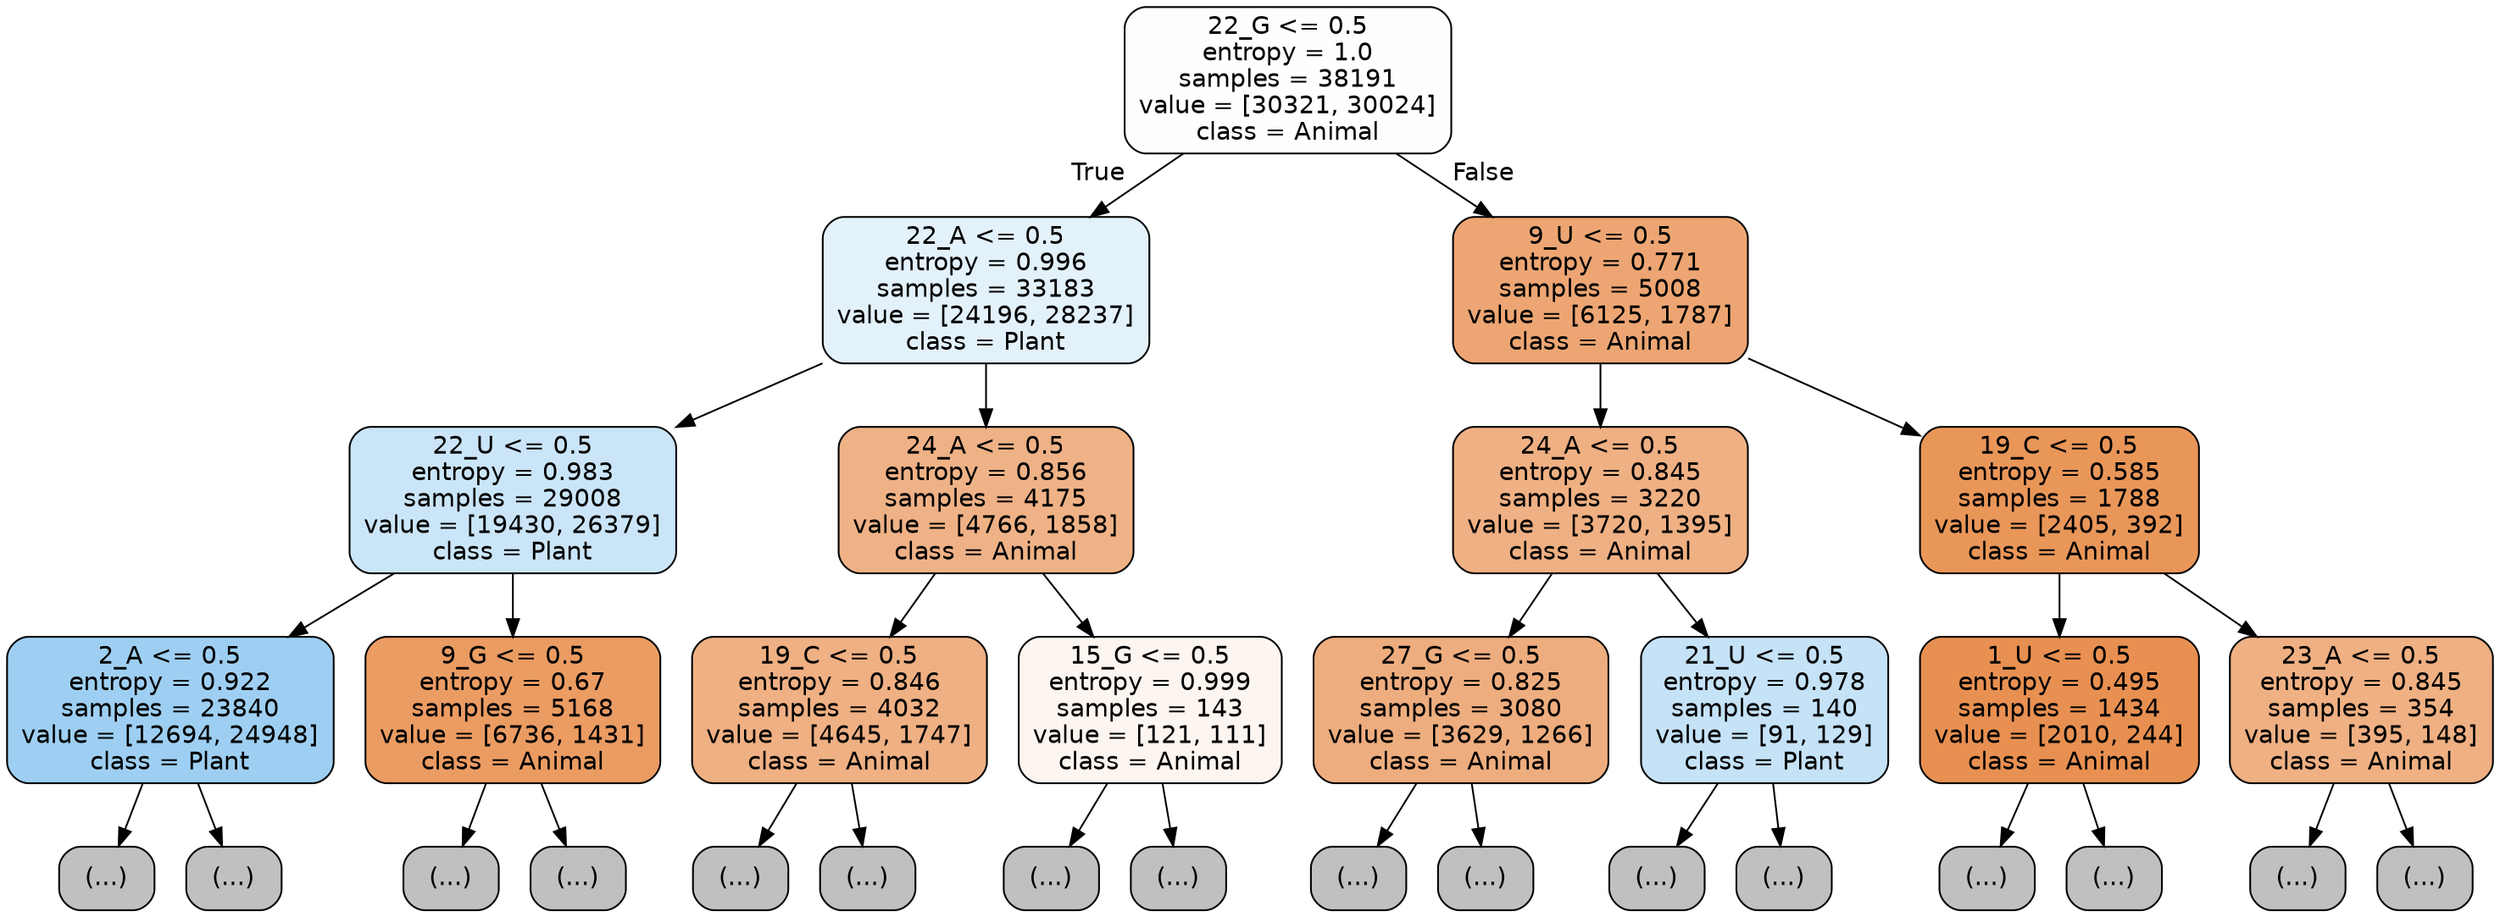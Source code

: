 digraph Tree {
node [shape=box, style="filled, rounded", color="black", fontname="helvetica"] ;
edge [fontname="helvetica"] ;
0 [label="22_G <= 0.5\nentropy = 1.0\nsamples = 38191\nvalue = [30321, 30024]\nclass = Animal", fillcolor="#fffefd"] ;
1 [label="22_A <= 0.5\nentropy = 0.996\nsamples = 33183\nvalue = [24196, 28237]\nclass = Plant", fillcolor="#e3f1fb"] ;
0 -> 1 [labeldistance=2.5, labelangle=45, headlabel="True"] ;
2 [label="22_U <= 0.5\nentropy = 0.983\nsamples = 29008\nvalue = [19430, 26379]\nclass = Plant", fillcolor="#cbe5f8"] ;
1 -> 2 ;
3 [label="2_A <= 0.5\nentropy = 0.922\nsamples = 23840\nvalue = [12694, 24948]\nclass = Plant", fillcolor="#9ecff2"] ;
2 -> 3 ;
4 [label="(...)", fillcolor="#C0C0C0"] ;
3 -> 4 ;
8091 [label="(...)", fillcolor="#C0C0C0"] ;
3 -> 8091 ;
10614 [label="9_G <= 0.5\nentropy = 0.67\nsamples = 5168\nvalue = [6736, 1431]\nclass = Animal", fillcolor="#eb9c63"] ;
2 -> 10614 ;
10615 [label="(...)", fillcolor="#C0C0C0"] ;
10614 -> 10615 ;
12076 [label="(...)", fillcolor="#C0C0C0"] ;
10614 -> 12076 ;
12545 [label="24_A <= 0.5\nentropy = 0.856\nsamples = 4175\nvalue = [4766, 1858]\nclass = Animal", fillcolor="#efb286"] ;
1 -> 12545 ;
12546 [label="19_C <= 0.5\nentropy = 0.846\nsamples = 4032\nvalue = [4645, 1747]\nclass = Animal", fillcolor="#efb083"] ;
12545 -> 12546 ;
12547 [label="(...)", fillcolor="#C0C0C0"] ;
12546 -> 12547 ;
13832 [label="(...)", fillcolor="#C0C0C0"] ;
12546 -> 13832 ;
14345 [label="15_G <= 0.5\nentropy = 0.999\nsamples = 143\nvalue = [121, 111]\nclass = Animal", fillcolor="#fdf5ef"] ;
12545 -> 14345 ;
14346 [label="(...)", fillcolor="#C0C0C0"] ;
14345 -> 14346 ;
14417 [label="(...)", fillcolor="#C0C0C0"] ;
14345 -> 14417 ;
14442 [label="9_U <= 0.5\nentropy = 0.771\nsamples = 5008\nvalue = [6125, 1787]\nclass = Animal", fillcolor="#eda673"] ;
0 -> 14442 [labeldistance=2.5, labelangle=-45, headlabel="False"] ;
14443 [label="24_A <= 0.5\nentropy = 0.845\nsamples = 3220\nvalue = [3720, 1395]\nclass = Animal", fillcolor="#efb083"] ;
14442 -> 14443 ;
14444 [label="27_G <= 0.5\nentropy = 0.825\nsamples = 3080\nvalue = [3629, 1266]\nclass = Animal", fillcolor="#eead7e"] ;
14443 -> 14444 ;
14445 [label="(...)", fillcolor="#C0C0C0"] ;
14444 -> 14445 ;
15772 [label="(...)", fillcolor="#C0C0C0"] ;
14444 -> 15772 ;
15773 [label="21_U <= 0.5\nentropy = 0.978\nsamples = 140\nvalue = [91, 129]\nclass = Plant", fillcolor="#c5e2f7"] ;
14443 -> 15773 ;
15774 [label="(...)", fillcolor="#C0C0C0"] ;
15773 -> 15774 ;
15839 [label="(...)", fillcolor="#C0C0C0"] ;
15773 -> 15839 ;
15850 [label="19_C <= 0.5\nentropy = 0.585\nsamples = 1788\nvalue = [2405, 392]\nclass = Animal", fillcolor="#e99659"] ;
14442 -> 15850 ;
15851 [label="1_U <= 0.5\nentropy = 0.495\nsamples = 1434\nvalue = [2010, 244]\nclass = Animal", fillcolor="#e89051"] ;
15850 -> 15851 ;
15852 [label="(...)", fillcolor="#C0C0C0"] ;
15851 -> 15852 ;
16083 [label="(...)", fillcolor="#C0C0C0"] ;
15851 -> 16083 ;
16250 [label="23_A <= 0.5\nentropy = 0.845\nsamples = 354\nvalue = [395, 148]\nclass = Animal", fillcolor="#efb083"] ;
15850 -> 16250 ;
16251 [label="(...)", fillcolor="#C0C0C0"] ;
16250 -> 16251 ;
16376 [label="(...)", fillcolor="#C0C0C0"] ;
16250 -> 16376 ;
}
